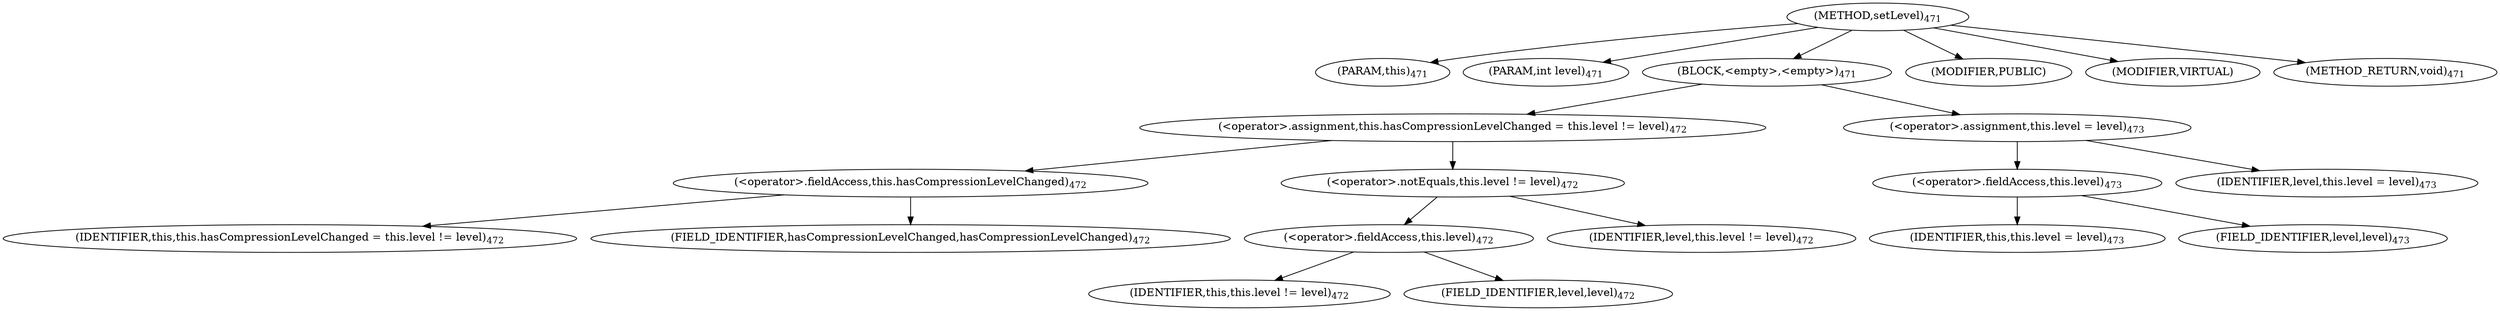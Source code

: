 digraph "setLevel" {  
"1007" [label = <(METHOD,setLevel)<SUB>471</SUB>> ]
"25" [label = <(PARAM,this)<SUB>471</SUB>> ]
"1008" [label = <(PARAM,int level)<SUB>471</SUB>> ]
"1009" [label = <(BLOCK,&lt;empty&gt;,&lt;empty&gt;)<SUB>471</SUB>> ]
"1010" [label = <(&lt;operator&gt;.assignment,this.hasCompressionLevelChanged = this.level != level)<SUB>472</SUB>> ]
"1011" [label = <(&lt;operator&gt;.fieldAccess,this.hasCompressionLevelChanged)<SUB>472</SUB>> ]
"1012" [label = <(IDENTIFIER,this,this.hasCompressionLevelChanged = this.level != level)<SUB>472</SUB>> ]
"1013" [label = <(FIELD_IDENTIFIER,hasCompressionLevelChanged,hasCompressionLevelChanged)<SUB>472</SUB>> ]
"1014" [label = <(&lt;operator&gt;.notEquals,this.level != level)<SUB>472</SUB>> ]
"1015" [label = <(&lt;operator&gt;.fieldAccess,this.level)<SUB>472</SUB>> ]
"24" [label = <(IDENTIFIER,this,this.level != level)<SUB>472</SUB>> ]
"1016" [label = <(FIELD_IDENTIFIER,level,level)<SUB>472</SUB>> ]
"1017" [label = <(IDENTIFIER,level,this.level != level)<SUB>472</SUB>> ]
"1018" [label = <(&lt;operator&gt;.assignment,this.level = level)<SUB>473</SUB>> ]
"1019" [label = <(&lt;operator&gt;.fieldAccess,this.level)<SUB>473</SUB>> ]
"26" [label = <(IDENTIFIER,this,this.level = level)<SUB>473</SUB>> ]
"1020" [label = <(FIELD_IDENTIFIER,level,level)<SUB>473</SUB>> ]
"1021" [label = <(IDENTIFIER,level,this.level = level)<SUB>473</SUB>> ]
"1022" [label = <(MODIFIER,PUBLIC)> ]
"1023" [label = <(MODIFIER,VIRTUAL)> ]
"1024" [label = <(METHOD_RETURN,void)<SUB>471</SUB>> ]
  "1007" -> "25" 
  "1007" -> "1008" 
  "1007" -> "1009" 
  "1007" -> "1022" 
  "1007" -> "1023" 
  "1007" -> "1024" 
  "1009" -> "1010" 
  "1009" -> "1018" 
  "1010" -> "1011" 
  "1010" -> "1014" 
  "1011" -> "1012" 
  "1011" -> "1013" 
  "1014" -> "1015" 
  "1014" -> "1017" 
  "1015" -> "24" 
  "1015" -> "1016" 
  "1018" -> "1019" 
  "1018" -> "1021" 
  "1019" -> "26" 
  "1019" -> "1020" 
}
